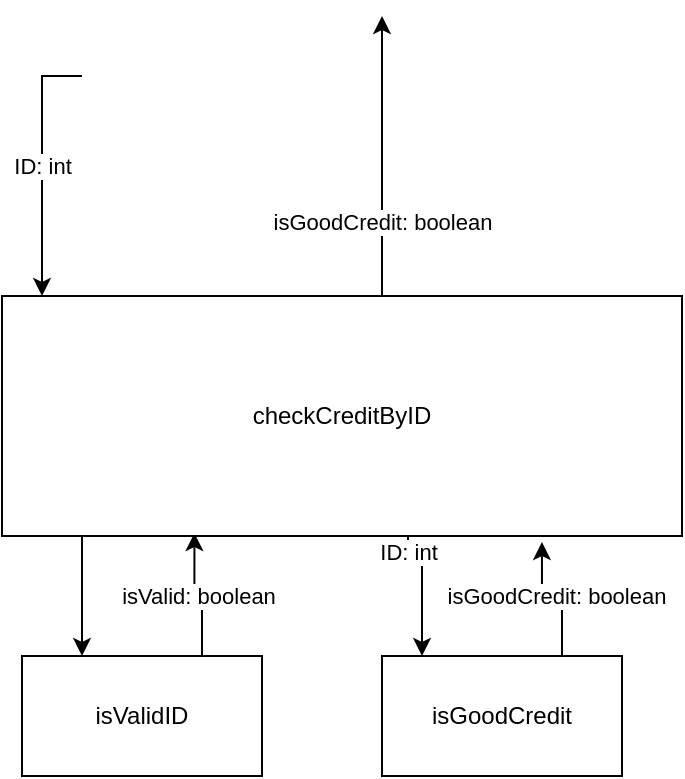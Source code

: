 <mxfile version="20.1.1" type="device"><diagram id="TRTy338RnvYtPhHf-axj" name="Page-1"><mxGraphModel dx="1422" dy="794" grid="1" gridSize="10" guides="1" tooltips="1" connect="1" arrows="1" fold="1" page="1" pageScale="1" pageWidth="827" pageHeight="1169" math="0" shadow="0"><root><mxCell id="0"/><mxCell id="1" parent="0"/><mxCell id="v7aYwmmdpmH8w-U5EwKQ-26" value="isValid: boolean" style="edgeStyle=orthogonalEdgeStyle;rounded=0;orthogonalLoop=1;jettySize=auto;html=1;exitX=0.75;exitY=0;exitDx=0;exitDy=0;entryX=0.283;entryY=0.988;entryDx=0;entryDy=0;entryPerimeter=0;" edge="1" parent="1" source="v7aYwmmdpmH8w-U5EwKQ-1" target="v7aYwmmdpmH8w-U5EwKQ-19"><mxGeometry relative="1" as="geometry"/></mxCell><mxCell id="v7aYwmmdpmH8w-U5EwKQ-1" value="isValidID" style="rounded=0;whiteSpace=wrap;html=1;" vertex="1" parent="1"><mxGeometry x="130" y="400" width="120" height="60" as="geometry"/></mxCell><mxCell id="v7aYwmmdpmH8w-U5EwKQ-28" value="isGoodCredit: boolean" style="edgeStyle=orthogonalEdgeStyle;rounded=0;orthogonalLoop=1;jettySize=auto;html=1;exitX=0.75;exitY=0;exitDx=0;exitDy=0;entryX=0.794;entryY=1.025;entryDx=0;entryDy=0;entryPerimeter=0;" edge="1" parent="1" source="v7aYwmmdpmH8w-U5EwKQ-2" target="v7aYwmmdpmH8w-U5EwKQ-19"><mxGeometry relative="1" as="geometry"><mxPoint x="400" y="330" as="targetPoint"/></mxGeometry></mxCell><mxCell id="v7aYwmmdpmH8w-U5EwKQ-2" value="isGoodCredit" style="rounded=0;whiteSpace=wrap;html=1;" vertex="1" parent="1"><mxGeometry x="310" y="400" width="120" height="60" as="geometry"/></mxCell><mxCell id="v7aYwmmdpmH8w-U5EwKQ-24" value="isGoodCredit: boolean" style="edgeStyle=orthogonalEdgeStyle;rounded=0;orthogonalLoop=1;jettySize=auto;html=1;exitX=0.75;exitY=0;exitDx=0;exitDy=0;" edge="1" parent="1" source="v7aYwmmdpmH8w-U5EwKQ-19"><mxGeometry relative="1" as="geometry"><mxPoint x="310" y="80" as="targetPoint"/><Array as="points"><mxPoint x="310" y="220"/></Array></mxGeometry></mxCell><mxCell id="v7aYwmmdpmH8w-U5EwKQ-25" value="ID: int" style="edgeStyle=orthogonalEdgeStyle;rounded=0;orthogonalLoop=1;jettySize=auto;html=1;exitX=0.25;exitY=1;exitDx=0;exitDy=0;" edge="1" parent="1" source="v7aYwmmdpmH8w-U5EwKQ-19"><mxGeometry relative="1" as="geometry"><mxPoint x="160" y="400" as="targetPoint"/><Array as="points"><mxPoint x="160" y="300"/><mxPoint x="160" y="400"/></Array></mxGeometry></mxCell><mxCell id="v7aYwmmdpmH8w-U5EwKQ-27" value="ID: int" style="edgeStyle=orthogonalEdgeStyle;rounded=0;orthogonalLoop=1;jettySize=auto;html=1;exitX=0.75;exitY=1;exitDx=0;exitDy=0;" edge="1" parent="1" source="v7aYwmmdpmH8w-U5EwKQ-19" target="v7aYwmmdpmH8w-U5EwKQ-2"><mxGeometry relative="1" as="geometry"><Array as="points"><mxPoint x="323" y="350"/><mxPoint x="330" y="350"/></Array></mxGeometry></mxCell><mxCell id="v7aYwmmdpmH8w-U5EwKQ-19" value="checkCreditByID" style="rounded=0;whiteSpace=wrap;html=1;" vertex="1" parent="1"><mxGeometry x="120" y="220" width="340" height="120" as="geometry"/></mxCell><mxCell id="v7aYwmmdpmH8w-U5EwKQ-23" value="ID: int" style="edgeStyle=orthogonalEdgeStyle;rounded=0;orthogonalLoop=1;jettySize=auto;html=1;" edge="1" parent="1" target="v7aYwmmdpmH8w-U5EwKQ-19"><mxGeometry relative="1" as="geometry"><mxPoint x="160" y="110" as="sourcePoint"/><Array as="points"><mxPoint x="140" y="110"/></Array></mxGeometry></mxCell></root></mxGraphModel></diagram></mxfile>